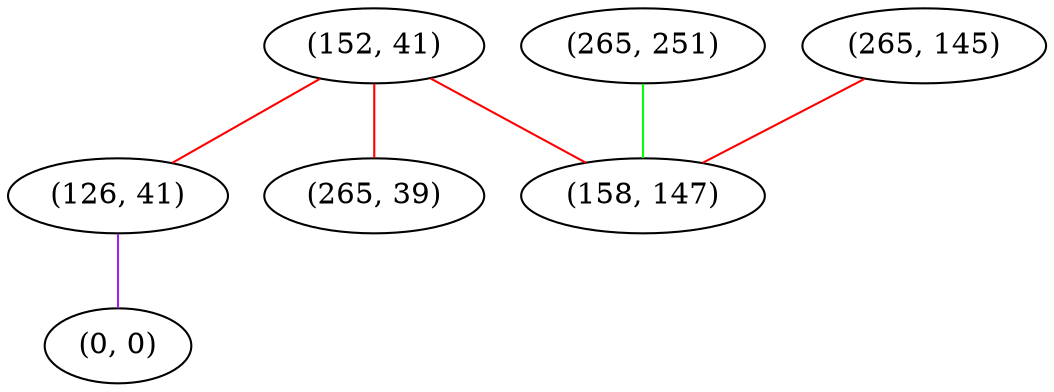 graph "" {
"(152, 41)";
"(265, 251)";
"(126, 41)";
"(0, 0)";
"(265, 145)";
"(158, 147)";
"(265, 39)";
"(152, 41)" -- "(158, 147)"  [color=red, key=0, weight=1];
"(152, 41)" -- "(126, 41)"  [color=red, key=0, weight=1];
"(152, 41)" -- "(265, 39)"  [color=red, key=0, weight=1];
"(265, 251)" -- "(158, 147)"  [color=green, key=0, weight=2];
"(126, 41)" -- "(0, 0)"  [color=purple, key=0, weight=4];
"(265, 145)" -- "(158, 147)"  [color=red, key=0, weight=1];
}
